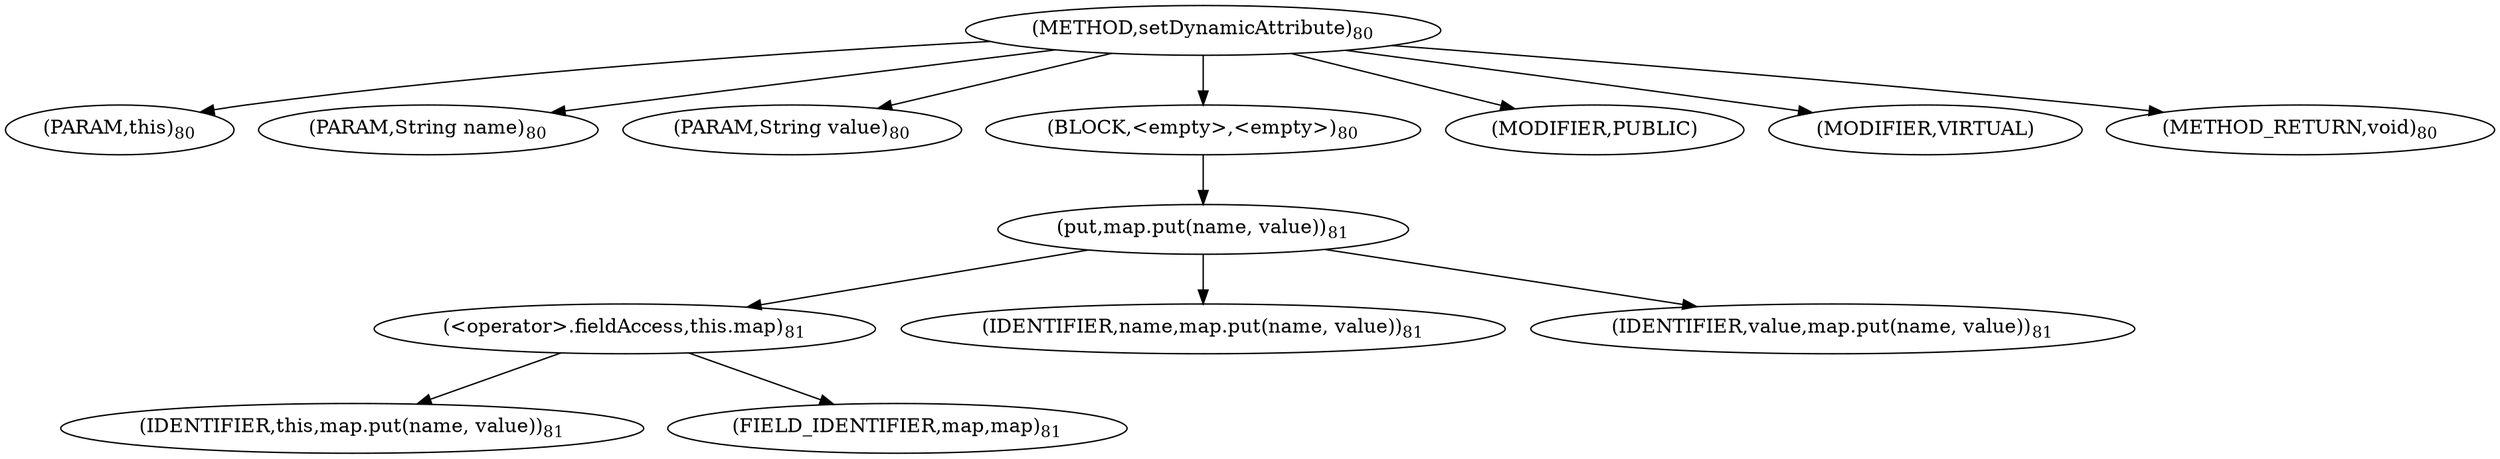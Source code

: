 digraph "setDynamicAttribute" {  
"109" [label = <(METHOD,setDynamicAttribute)<SUB>80</SUB>> ]
"110" [label = <(PARAM,this)<SUB>80</SUB>> ]
"111" [label = <(PARAM,String name)<SUB>80</SUB>> ]
"112" [label = <(PARAM,String value)<SUB>80</SUB>> ]
"113" [label = <(BLOCK,&lt;empty&gt;,&lt;empty&gt;)<SUB>80</SUB>> ]
"114" [label = <(put,map.put(name, value))<SUB>81</SUB>> ]
"115" [label = <(&lt;operator&gt;.fieldAccess,this.map)<SUB>81</SUB>> ]
"116" [label = <(IDENTIFIER,this,map.put(name, value))<SUB>81</SUB>> ]
"117" [label = <(FIELD_IDENTIFIER,map,map)<SUB>81</SUB>> ]
"118" [label = <(IDENTIFIER,name,map.put(name, value))<SUB>81</SUB>> ]
"119" [label = <(IDENTIFIER,value,map.put(name, value))<SUB>81</SUB>> ]
"120" [label = <(MODIFIER,PUBLIC)> ]
"121" [label = <(MODIFIER,VIRTUAL)> ]
"122" [label = <(METHOD_RETURN,void)<SUB>80</SUB>> ]
  "109" -> "110" 
  "109" -> "111" 
  "109" -> "112" 
  "109" -> "113" 
  "109" -> "120" 
  "109" -> "121" 
  "109" -> "122" 
  "113" -> "114" 
  "114" -> "115" 
  "114" -> "118" 
  "114" -> "119" 
  "115" -> "116" 
  "115" -> "117" 
}
